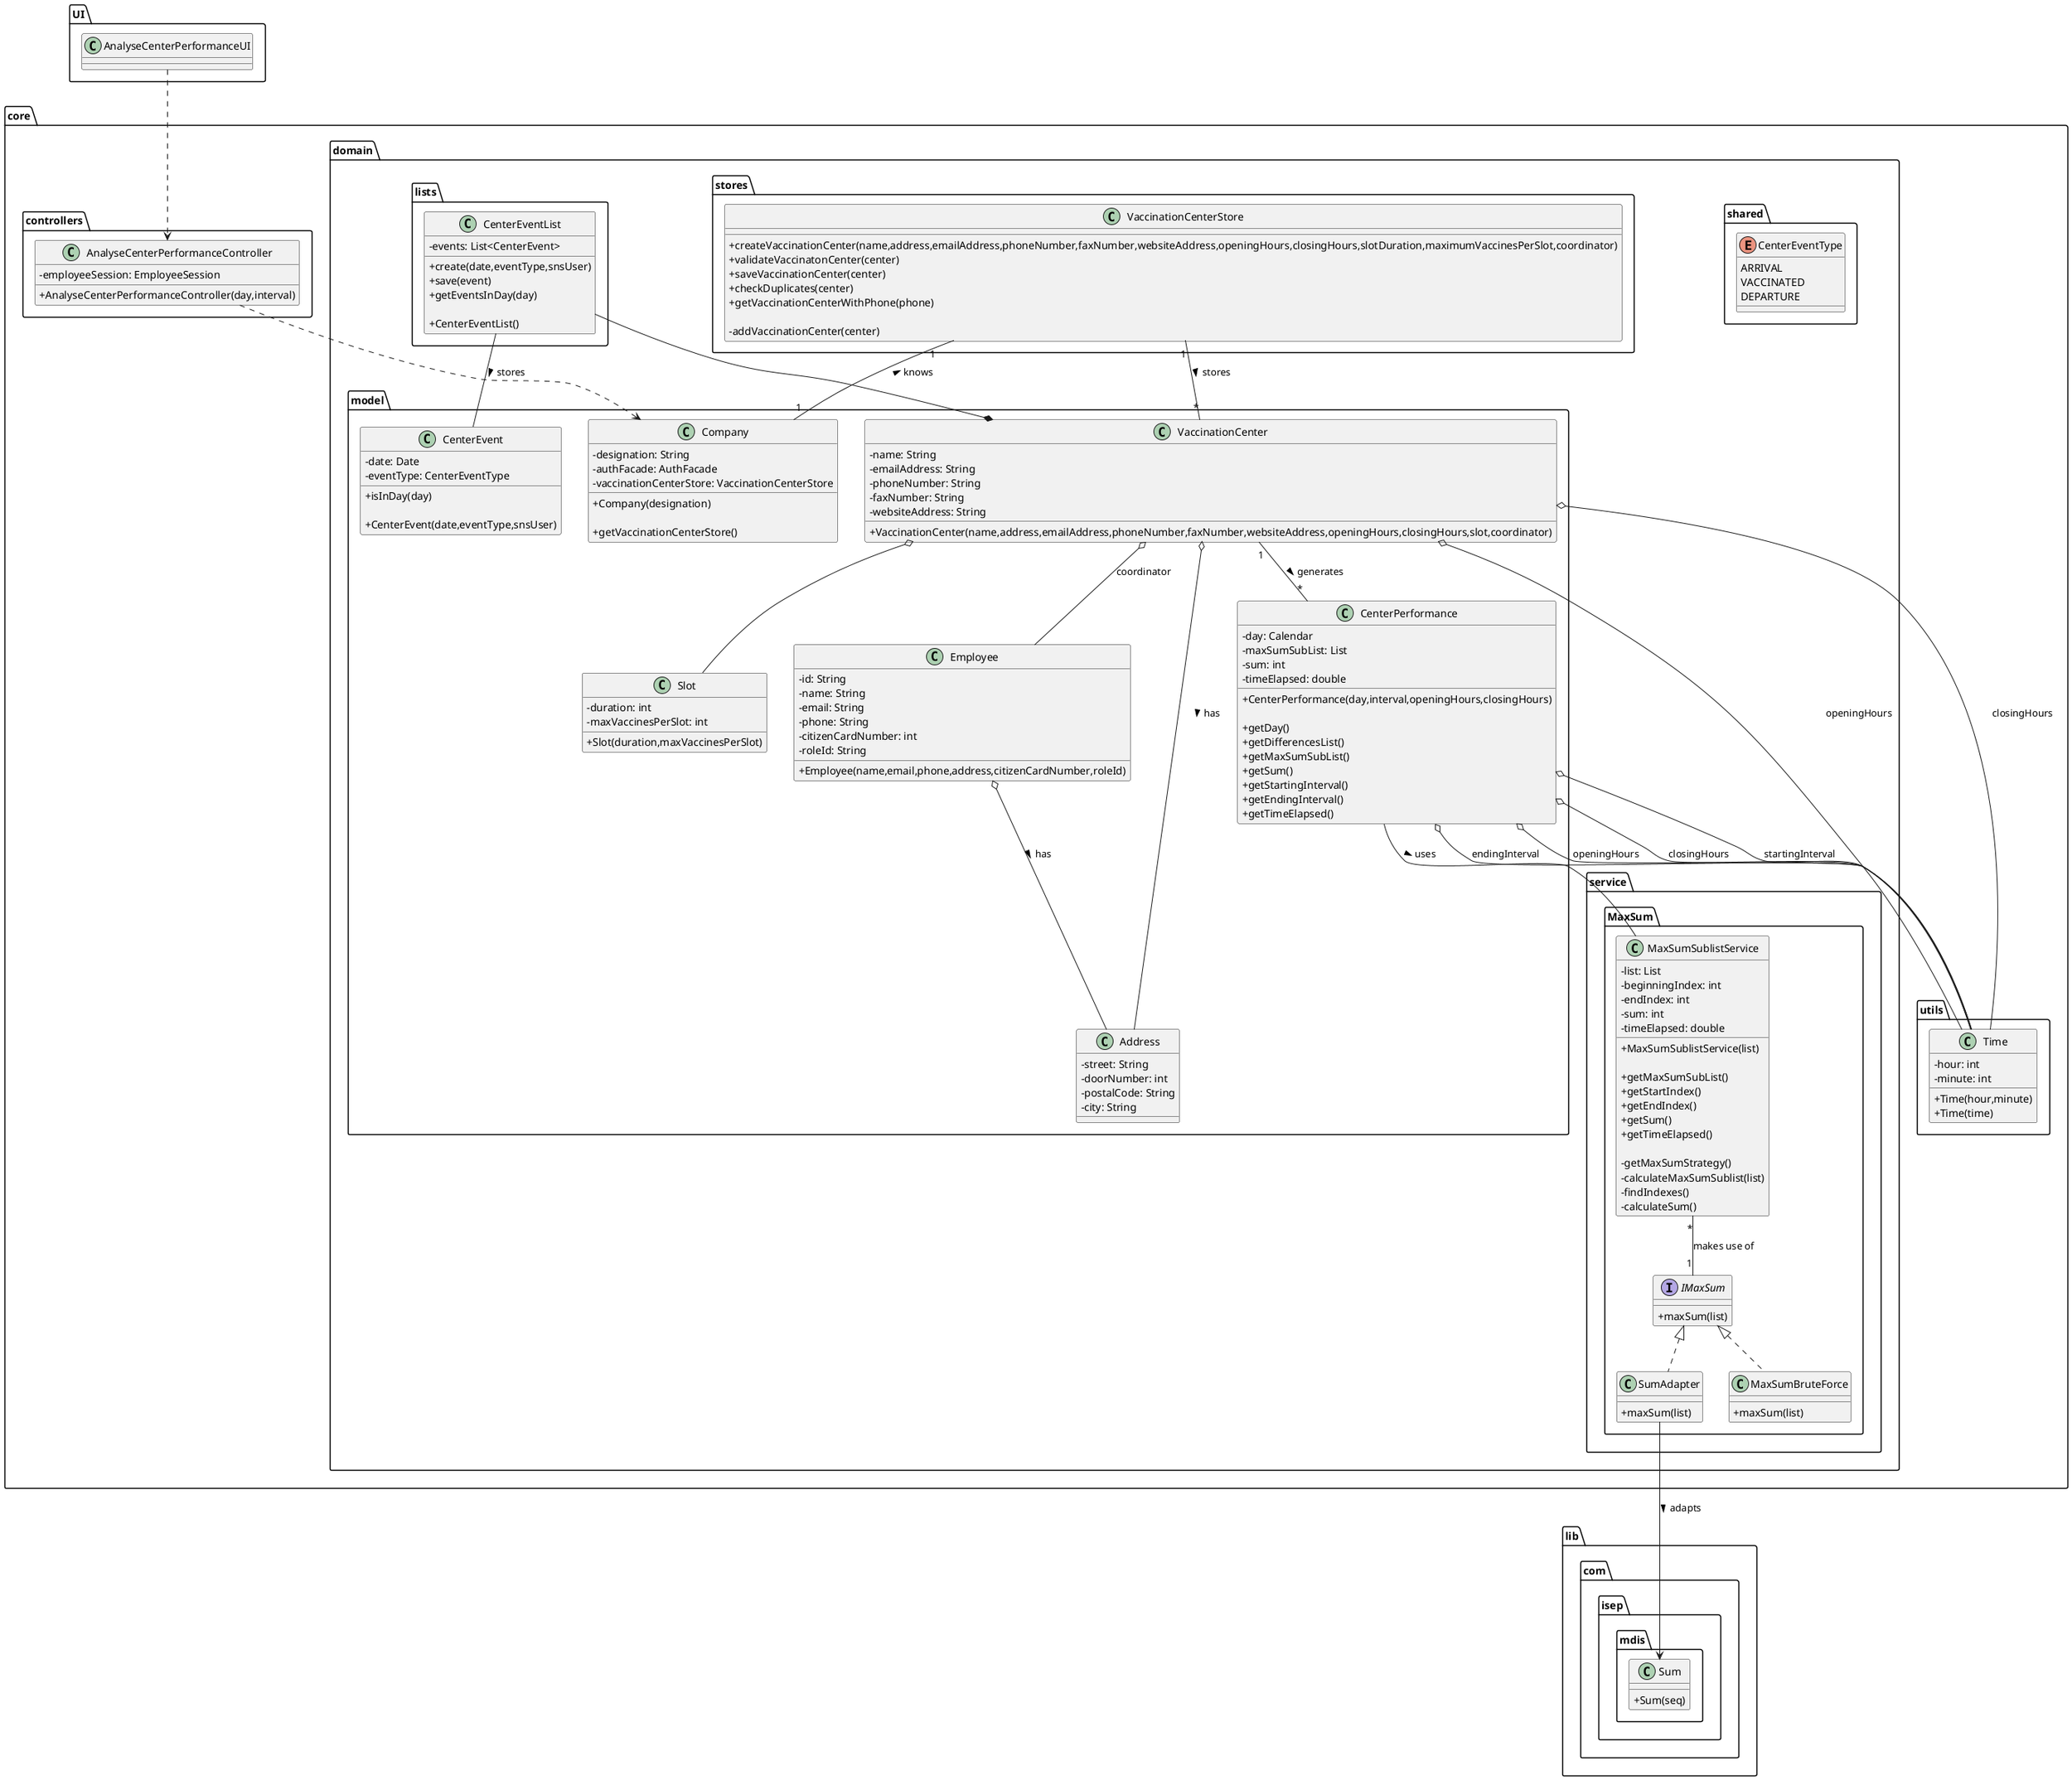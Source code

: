 @startuml
skinparam classAttributeIconSize 0

package UI {
  class AnalyseCenterPerformanceUI {}
}

package lib {
  package com {
    package isep {
      package mdis {
        class Sum {
          + Sum(seq)
        }
      }
    }
  }
}

package core {
  package domain {
    package shared {
      enum CenterEventType {
        ARRIVAL
        VACCINATED
        DEPARTURE
      }
    }

    package stores {
      class VaccinationCenterStore {
        +createVaccinationCenter(name,address,emailAddress,phoneNumber,faxNumber,websiteAddress,openingHours,closingHours,slotDuration,maximumVaccinesPerSlot,coordinator)
        +validateVaccinatonCenter(center)
        +saveVaccinationCenter(center)
        +checkDuplicates(center)
        +getVaccinationCenterWithPhone(phone)

        -addVaccinationCenter(center)
      }
    }

    package lists {
      class CenterEventList {
        - events: List<CenterEvent>

        + create(date,eventType,snsUser)
        + save(event)
        + getEventsInDay(day)

        +CenterEventList()
      }
    }

    package model {
      class VaccinationCenter {
        - name: String
        - emailAddress: String
        - phoneNumber: String
        - faxNumber: String
        - websiteAddress: String
        
        +VaccinationCenter(name,address,emailAddress,phoneNumber,faxNumber,websiteAddress,openingHours,closingHours,slot,coordinator)
      }

      class Address {
        - street: String
        - doorNumber: int
        - postalCode: String
        - city: String
      }

      class Employee {
        -id: String 
        -name: String 
        -email: String 
        -phone: String 
        -citizenCardNumber: int 
        -roleId: String 

        +Employee(name,email,phone,address,citizenCardNumber,roleId)
      }

      class CenterEvent {
        - date: Date
        - eventType: CenterEventType

        + isInDay(day)

        + CenterEvent(date,eventType,snsUser)
      }

      class Slot {
        -duration: int
        -maxVaccinesPerSlot: int

        +Slot(duration,maxVaccinesPerSlot)
      }

      class CenterPerformance {
        - day: Calendar
        - maxSumSubList: List
        - sum: int
        - timeElapsed: double

        +CenterPerformance(day,interval,openingHours,closingHours)

        +getDay()
        +getDifferencesList()
        +getMaxSumSubList()
        +getSum()
        +getStartingInterval()
        +getEndingInterval()
        +getTimeElapsed()
      }

      class Company {
        -designation: String
        -authFacade: AuthFacade
        -vaccinationCenterStore: VaccinationCenterStore
        
        +Company(designation)

        +getVaccinationCenterStore()
      }
    }

    package service {

      package MaxSum {
        class MaxSumSublistService {
          - list: List
          - beginningIndex: int
          - endIndex: int
          - sum: int
          - timeElapsed: double

          +MaxSumSublistService(list)

          +getMaxSumSubList()
          +getStartIndex()
          +getEndIndex()
          +getSum()
          +getTimeElapsed()

          -getMaxSumStrategy()
          -calculateMaxSumSublist(list)
          -findIndexes()
          -calculateSum()
        }

        interface IMaxSum {
          + maxSum(list)
        }

        class SumAdapter implements IMaxSum {
          + maxSum(list)
        }

        class MaxSumBruteForce implements IMaxSum {
          + maxSum(list)
        }
      }
    }
  }

  package controllers {
    class AnalyseCenterPerformanceController {
      - employeeSession: EmployeeSession
      
      +AnalyseCenterPerformanceController(day,interval)
    }
  }

  package utils {
    class Time {
      - hour: int
      - minute: int
      
      +Time(hour,minute)
      +Time(time)
    }
  }
}

AnalyseCenterPerformanceUI ..> AnalyseCenterPerformanceController
AnalyseCenterPerformanceController ..> Company

VaccinationCenter o-- Employee : coordinator
VaccinationCenter o-- Time : openingHours
VaccinationCenter o-- Time : closingHours
VaccinationCenter o-- Slot
VaccinationCenter *-- CenterEventList

VaccinationCenter o-- Address : has >
Employee o-- Address : has >

CenterEventList -- CenterEvent : stores >

VaccinationCenter "1" -- "*" CenterPerformance : generates >

CenterPerformance o-- Time : startingInterval
CenterPerformance o-- Time : endingInterval
CenterPerformance o-- Time : openingHours
CenterPerformance o-- Time : closingHours

CenterPerformance -- MaxSumSublistService : uses >

VaccinationCenterStore "1" -- "*" VaccinationCenter : stores >

Company "1" -- "1" VaccinationCenterStore : knows >

MaxSumSublistService "*" -- "1" IMaxSum : makes use of
SumAdapter --> Sum : adapts >

@enduml
